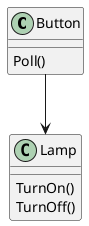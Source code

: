 @startuml

class Button {	
	Poll()
}

class Lamp {
	TurnOn()
	TurnOff()
}

Button --> Lamp

@enduml

